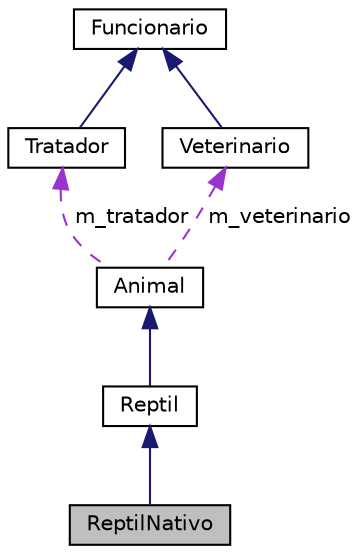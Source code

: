 digraph "ReptilNativo"
{
  edge [fontname="Helvetica",fontsize="10",labelfontname="Helvetica",labelfontsize="10"];
  node [fontname="Helvetica",fontsize="10",shape=record];
  Node3 [label="ReptilNativo",height=0.2,width=0.4,color="black", fillcolor="grey75", style="filled", fontcolor="black"];
  Node4 -> Node3 [dir="back",color="midnightblue",fontsize="10",style="solid",fontname="Helvetica"];
  Node4 [label="Reptil",height=0.2,width=0.4,color="black", fillcolor="white", style="filled",URL="$class_reptil.html"];
  Node5 -> Node4 [dir="back",color="midnightblue",fontsize="10",style="solid",fontname="Helvetica"];
  Node5 [label="Animal",height=0.2,width=0.4,color="black", fillcolor="white", style="filled",URL="$class_animal.html"];
  Node6 -> Node5 [dir="back",color="darkorchid3",fontsize="10",style="dashed",label=" m_tratador" ,fontname="Helvetica"];
  Node6 [label="Tratador",height=0.2,width=0.4,color="black", fillcolor="white", style="filled",URL="$class_tratador.html"];
  Node7 -> Node6 [dir="back",color="midnightblue",fontsize="10",style="solid",fontname="Helvetica"];
  Node7 [label="Funcionario",height=0.2,width=0.4,color="black", fillcolor="white", style="filled",URL="$class_funcionario.html"];
  Node8 -> Node5 [dir="back",color="darkorchid3",fontsize="10",style="dashed",label=" m_veterinario" ,fontname="Helvetica"];
  Node8 [label="Veterinario",height=0.2,width=0.4,color="black", fillcolor="white", style="filled",URL="$class_veterinario.html"];
  Node7 -> Node8 [dir="back",color="midnightblue",fontsize="10",style="solid",fontname="Helvetica"];
}
